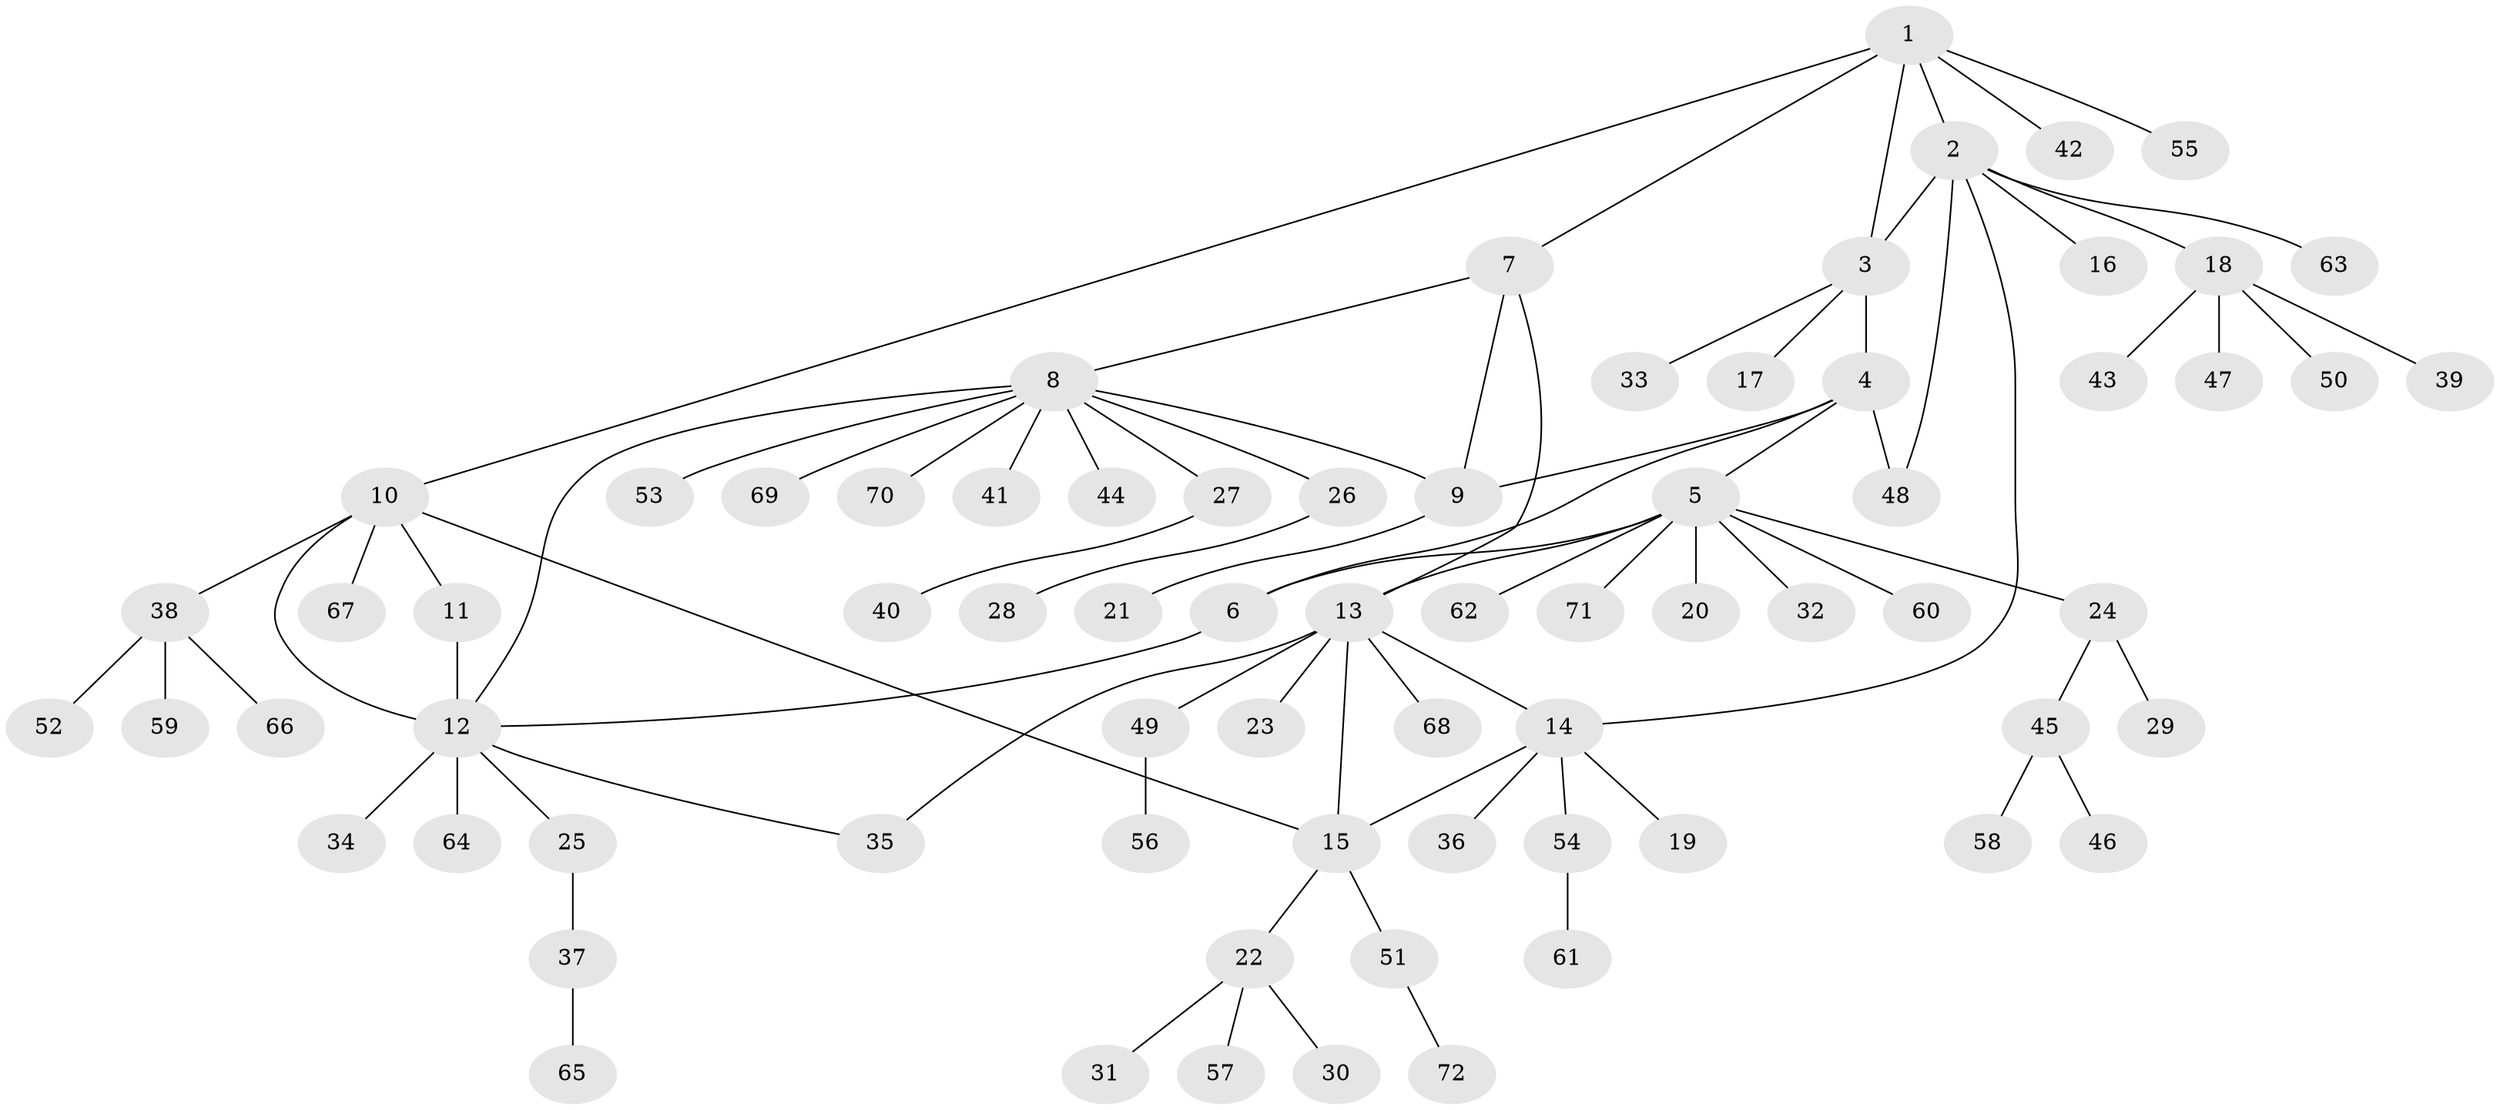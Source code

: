 // Generated by graph-tools (version 1.1) at 2025/37/03/09/25 02:37:29]
// undirected, 72 vertices, 84 edges
graph export_dot {
graph [start="1"]
  node [color=gray90,style=filled];
  1;
  2;
  3;
  4;
  5;
  6;
  7;
  8;
  9;
  10;
  11;
  12;
  13;
  14;
  15;
  16;
  17;
  18;
  19;
  20;
  21;
  22;
  23;
  24;
  25;
  26;
  27;
  28;
  29;
  30;
  31;
  32;
  33;
  34;
  35;
  36;
  37;
  38;
  39;
  40;
  41;
  42;
  43;
  44;
  45;
  46;
  47;
  48;
  49;
  50;
  51;
  52;
  53;
  54;
  55;
  56;
  57;
  58;
  59;
  60;
  61;
  62;
  63;
  64;
  65;
  66;
  67;
  68;
  69;
  70;
  71;
  72;
  1 -- 2;
  1 -- 3;
  1 -- 7;
  1 -- 10;
  1 -- 42;
  1 -- 55;
  2 -- 3;
  2 -- 14;
  2 -- 16;
  2 -- 18;
  2 -- 48;
  2 -- 63;
  3 -- 4;
  3 -- 17;
  3 -- 33;
  4 -- 5;
  4 -- 6;
  4 -- 9;
  4 -- 48;
  5 -- 6;
  5 -- 13;
  5 -- 20;
  5 -- 24;
  5 -- 32;
  5 -- 60;
  5 -- 62;
  5 -- 71;
  6 -- 12;
  7 -- 8;
  7 -- 9;
  7 -- 13;
  8 -- 9;
  8 -- 12;
  8 -- 26;
  8 -- 27;
  8 -- 41;
  8 -- 44;
  8 -- 53;
  8 -- 69;
  8 -- 70;
  9 -- 21;
  10 -- 11;
  10 -- 12;
  10 -- 15;
  10 -- 38;
  10 -- 67;
  11 -- 12;
  12 -- 25;
  12 -- 34;
  12 -- 35;
  12 -- 64;
  13 -- 14;
  13 -- 15;
  13 -- 23;
  13 -- 35;
  13 -- 49;
  13 -- 68;
  14 -- 15;
  14 -- 19;
  14 -- 36;
  14 -- 54;
  15 -- 22;
  15 -- 51;
  18 -- 39;
  18 -- 43;
  18 -- 47;
  18 -- 50;
  22 -- 30;
  22 -- 31;
  22 -- 57;
  24 -- 29;
  24 -- 45;
  25 -- 37;
  26 -- 28;
  27 -- 40;
  37 -- 65;
  38 -- 52;
  38 -- 59;
  38 -- 66;
  45 -- 46;
  45 -- 58;
  49 -- 56;
  51 -- 72;
  54 -- 61;
}
